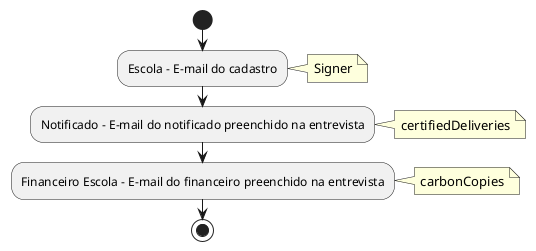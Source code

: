 @startuml
start
:Escola - E-mail do cadastro;
note right: Signer
:Notificado - E-mail do notificado preenchido na entrevista;
note right: certifiedDeliveries
:Financeiro Escola - E-mail do financeiro preenchido na entrevista;
note right: carbonCopies
stop
@enduml